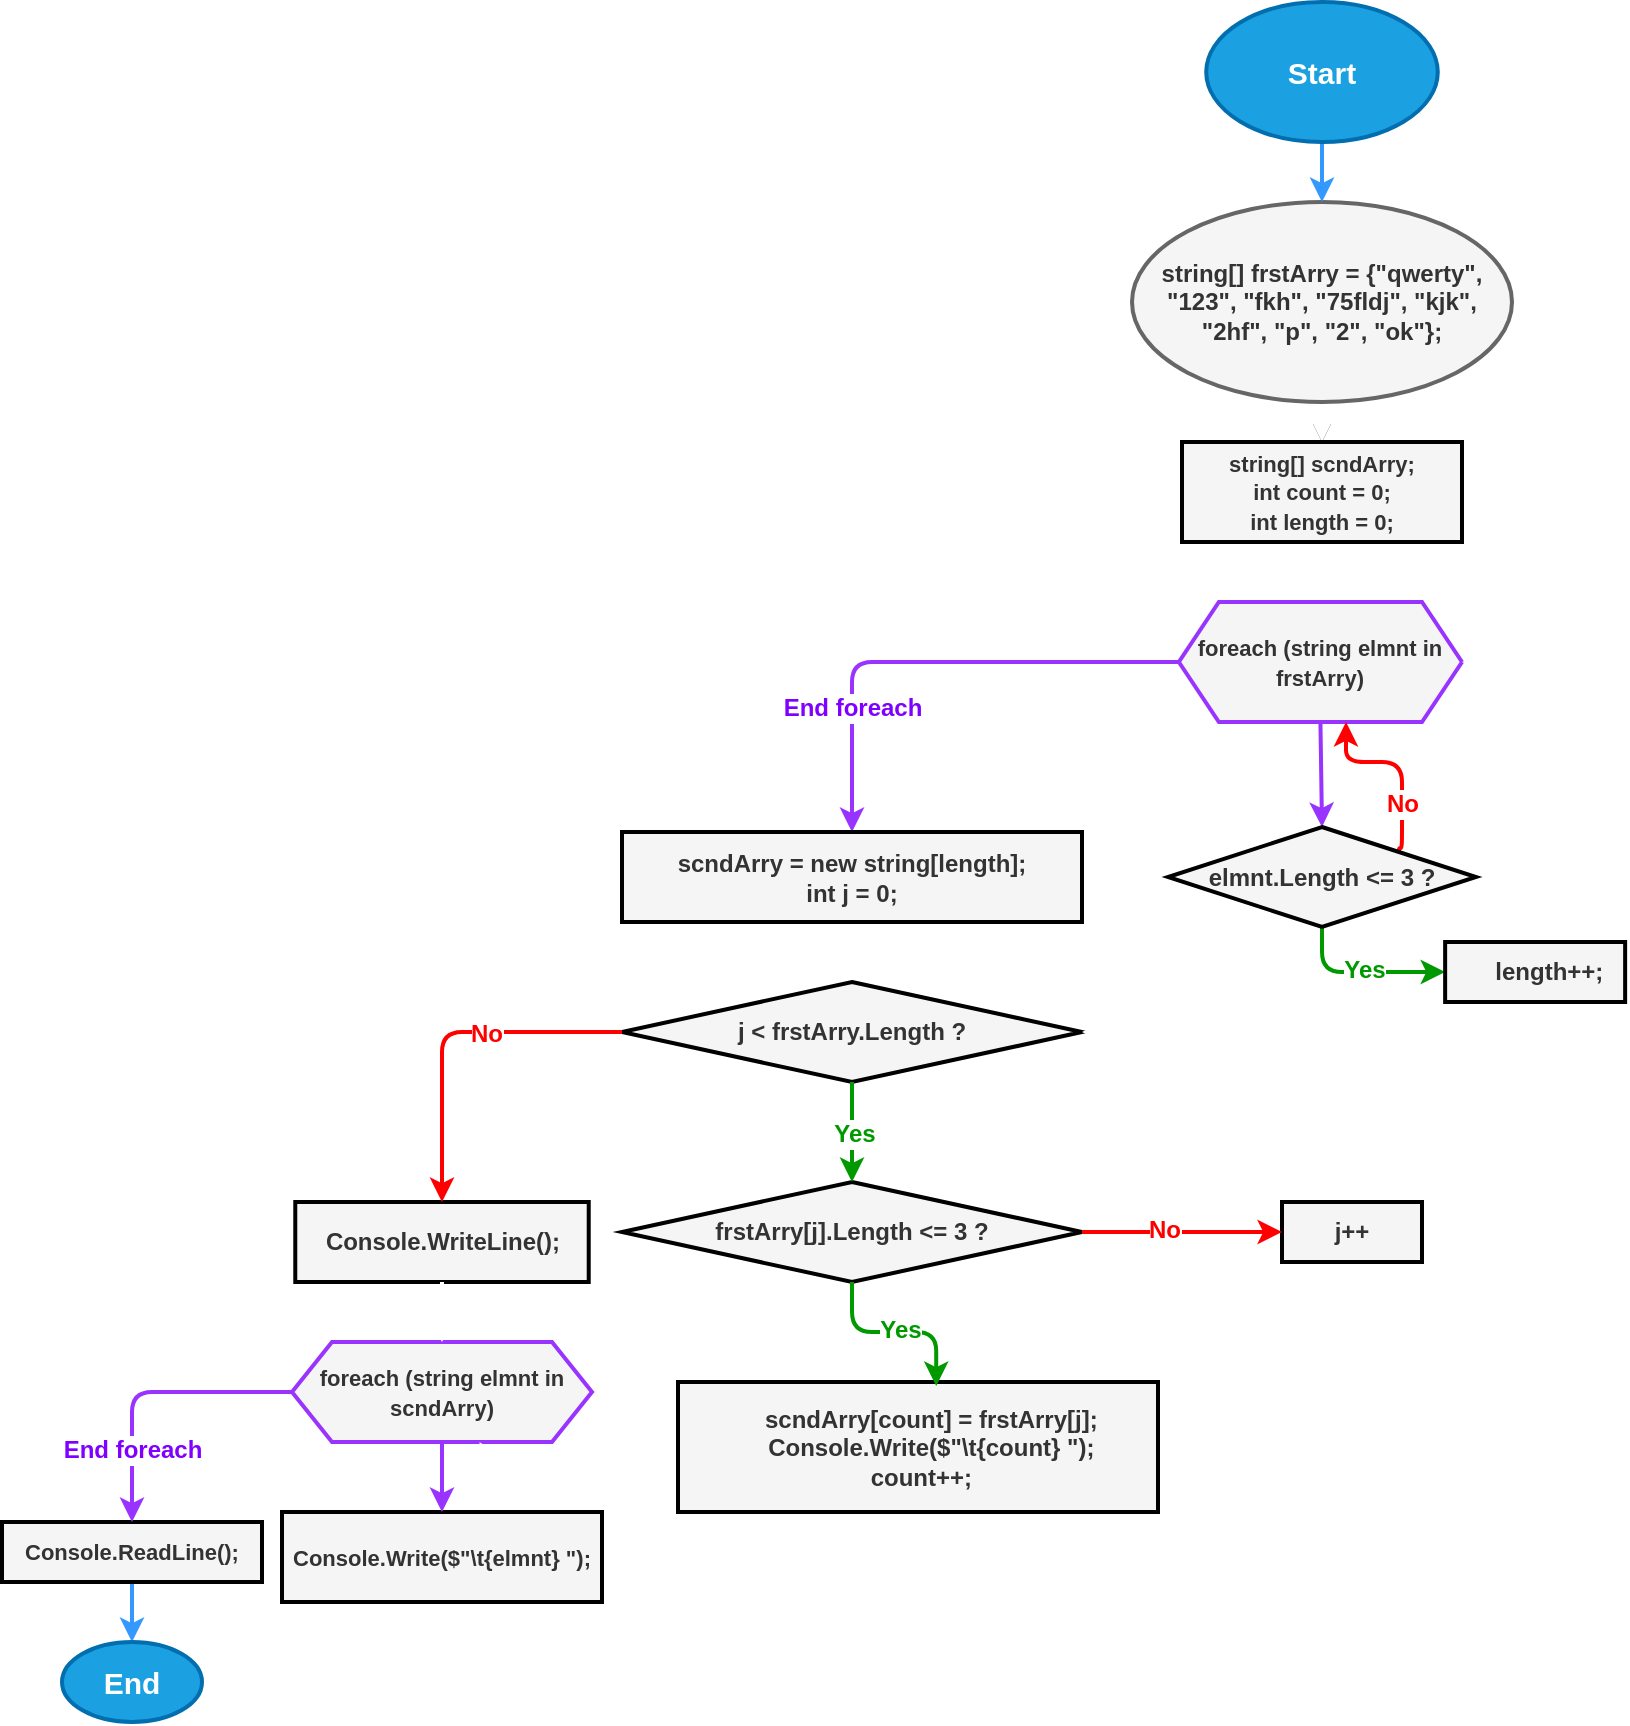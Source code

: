 <mxfile>
    <diagram id="-D2ucx9Rx8qi3nzAHFQf" name="Page-1">
        <mxGraphModel dx="1040" dy="1306" grid="1" gridSize="10" guides="1" tooltips="1" connect="1" arrows="1" fold="1" page="1" pageScale="1" pageWidth="827" pageHeight="1169" math="0" shadow="0">
            <root>
                <mxCell id="0"/>
                <mxCell id="1" parent="0"/>
                <mxCell id="424" style="edgeStyle=none;html=1;" edge="1" parent="1" source="423" target="425">
                    <mxGeometry relative="1" as="geometry">
                        <mxPoint x="670" y="130" as="targetPoint"/>
                    </mxGeometry>
                </mxCell>
                <mxCell id="426" value="" style="edgeStyle=none;html=1;fontFamily=Helvetica;fontSize=12;strokeColor=#FFFFFF;fontColor=#009900;strokeWidth=2;fillColor=#f5f5f5;" edge="1" parent="1" source="423" target="425">
                    <mxGeometry relative="1" as="geometry"/>
                </mxCell>
                <mxCell id="423" value="&lt;font style=&quot;font-size: 12px&quot;&gt;string[] frstArry = {&quot;qwerty&quot;, &quot;123&quot;, &quot;fkh&quot;, &quot;75fldj&quot;, &quot;kjk&quot;, &quot;2hf&quot;, &quot;p&quot;, &quot;2&quot;, &quot;ok&quot;};&lt;/font&gt;" style="ellipse;whiteSpace=wrap;html=1;fontSize=5;fillColor=#f5f5f5;fontColor=#333333;strokeColor=#666666;fontStyle=1;verticalAlign=middle;horizontal=1;fontFamily=Helvetica;labelBackgroundColor=none;labelBorderColor=none;strokeWidth=2;" vertex="1" parent="1">
                    <mxGeometry x="545" y="-20" width="190" height="100" as="geometry"/>
                </mxCell>
                <mxCell id="429" style="edgeStyle=none;html=1;fontFamily=Helvetica;fontSize=12;strokeColor=#FFFFFF;fontColor=#009900;strokeWidth=2;fillColor=#f5f5f5;entryX=0.5;entryY=0;entryDx=0;entryDy=0;" edge="1" parent="1" source="425" target="427">
                    <mxGeometry relative="1" as="geometry">
                        <mxPoint x="650" y="170" as="targetPoint"/>
                        <Array as="points"/>
                    </mxGeometry>
                </mxCell>
                <mxCell id="425" value="&lt;b style=&quot;font-size: 11px&quot;&gt;string[] scndArry;&lt;br&gt;int count = 0;&lt;br&gt;int length = 0;&lt;/b&gt;" style="rounded=0;whiteSpace=wrap;html=1;fillColor=#f5f5f5;fontColor=#333333;strokeColor=#000000;gradientColor=none;strokeWidth=2;" vertex="1" parent="1">
                    <mxGeometry x="570" y="100" width="140" height="50" as="geometry"/>
                </mxCell>
                <mxCell id="431" style="edgeStyle=none;html=1;exitX=0.5;exitY=1;exitDx=0;exitDy=0;entryX=0.5;entryY=0;entryDx=0;entryDy=0;fontFamily=Helvetica;fontSize=10;strokeColor=#9933FF;strokeWidth=2;rounded=1;" edge="1" parent="1" source="427" target="430">
                    <mxGeometry relative="1" as="geometry"/>
                </mxCell>
                <mxCell id="456" style="edgeStyle=orthogonalEdgeStyle;rounded=1;html=1;exitX=0;exitY=0.5;exitDx=0;exitDy=0;entryX=0.5;entryY=0;entryDx=0;entryDy=0;fontFamily=Helvetica;fontSize=10;fontColor=default;strokeColor=#9933FF;strokeWidth=2;" edge="1" parent="1" source="427" target="455">
                    <mxGeometry relative="1" as="geometry"/>
                </mxCell>
                <mxCell id="457" value="&lt;b style=&quot;color: rgb(240 , 240 , 240) ; font-size: 10px&quot;&gt;&lt;font color=&quot;#7f00ff&quot; style=&quot;font-size: 12px&quot;&gt;End foreach&lt;/font&gt;&lt;/b&gt;" style="edgeLabel;html=1;align=center;verticalAlign=middle;resizable=0;points=[];fontSize=12;fontFamily=Helvetica;fontColor=#000000;" vertex="1" connectable="0" parent="456">
                    <mxGeometry x="0.497" relative="1" as="geometry">
                        <mxPoint as="offset"/>
                    </mxGeometry>
                </mxCell>
                <mxCell id="427" value="&lt;font style=&quot;font-size: 11px&quot;&gt;foreach (string elmnt in frstArry)&lt;/font&gt;" style="shape=hexagon;perimeter=hexagonPerimeter2;whiteSpace=wrap;html=1;fixedSize=1;labelBackgroundColor=none;labelBorderColor=none;fontFamily=Helvetica;fontSize=12;strokeColor=#9933FF;strokeWidth=2;gradientColor=none;fillColor=#f5f5f5;fontColor=#333333;fontStyle=1;rounded=0;" vertex="1" parent="1">
                    <mxGeometry x="568.44" y="180" width="141.56" height="60" as="geometry"/>
                </mxCell>
                <mxCell id="450" style="edgeStyle=orthogonalEdgeStyle;rounded=1;html=1;exitX=0.5;exitY=1;exitDx=0;exitDy=0;entryX=0;entryY=0.5;entryDx=0;entryDy=0;fontFamily=Helvetica;fontSize=12;fontColor=#000000;strokeColor=#009900;strokeWidth=2;" edge="1" parent="1" source="430" target="440">
                    <mxGeometry relative="1" as="geometry">
                        <mxPoint x="620" y="347.5" as="sourcePoint"/>
                        <mxPoint x="685" y="390" as="targetPoint"/>
                    </mxGeometry>
                </mxCell>
                <mxCell id="451" value="&lt;b style=&quot;color: rgb(153 , 51 , 255) ; font-size: 10px&quot;&gt;&lt;font color=&quot;#009900&quot; style=&quot;font-size: 12px&quot;&gt;Yes&lt;/font&gt;&lt;/b&gt;" style="edgeLabel;html=1;align=center;verticalAlign=middle;resizable=0;points=[];fontSize=12;fontFamily=Helvetica;fontColor=#000000;" vertex="1" connectable="0" parent="450">
                    <mxGeometry x="0.037" y="1" relative="1" as="geometry">
                        <mxPoint as="offset"/>
                    </mxGeometry>
                </mxCell>
                <mxCell id="453" style="edgeStyle=orthogonalEdgeStyle;rounded=1;html=1;exitX=1;exitY=0;exitDx=0;exitDy=0;fontFamily=Helvetica;fontSize=12;fontColor=#000000;strokeColor=#FF0000;strokeWidth=2;" edge="1" parent="1" source="430" target="427">
                    <mxGeometry relative="1" as="geometry">
                        <Array as="points">
                            <mxPoint x="679" y="303"/>
                            <mxPoint x="680" y="303"/>
                            <mxPoint x="680" y="260"/>
                            <mxPoint x="652" y="260"/>
                        </Array>
                    </mxGeometry>
                </mxCell>
                <mxCell id="454" value="&lt;b style=&quot;color: rgb(255 , 0 , 0)&quot;&gt;No&lt;/b&gt;" style="edgeLabel;html=1;align=center;verticalAlign=middle;resizable=0;points=[];fontSize=12;fontFamily=Helvetica;fontColor=#000000;" vertex="1" connectable="0" parent="453">
                    <mxGeometry x="-0.206" y="1" relative="1" as="geometry">
                        <mxPoint x="1" y="12" as="offset"/>
                    </mxGeometry>
                </mxCell>
                <mxCell id="430" value="&lt;b&gt;elmnt.Length &amp;lt;= 3 ?&lt;/b&gt;" style="rhombus;whiteSpace=wrap;html=1;labelBackgroundColor=none;labelBorderColor=none;fontFamily=Helvetica;fontSize=12;strokeColor=#000000;strokeWidth=2;gradientColor=none;fillColor=#f5f5f5;fontColor=#333333;rounded=0;" vertex="1" parent="1">
                    <mxGeometry x="563" y="292.5" width="154" height="50" as="geometry"/>
                </mxCell>
                <mxCell id="444" style="edgeStyle=orthogonalEdgeStyle;curved=1;rounded=1;html=1;exitX=0.5;exitY=0;exitDx=0;exitDy=0;entryX=1;entryY=0.5;entryDx=0;entryDy=0;fontFamily=Helvetica;fontSize=12;fontColor=#009900;strokeWidth=2;strokeColor=#FFFFFF;fillColor=#f5f5f5;" edge="1" parent="1" source="440" target="427">
                    <mxGeometry relative="1" as="geometry">
                        <Array as="points">
                            <mxPoint x="760" y="360"/>
                            <mxPoint x="760" y="210"/>
                        </Array>
                    </mxGeometry>
                </mxCell>
                <mxCell id="440" value="&lt;b&gt;&amp;nbsp; &amp;nbsp; length++;&lt;/b&gt;" style="rounded=0;whiteSpace=wrap;html=1;labelBackgroundColor=none;labelBorderColor=none;fontFamily=Helvetica;fontSize=12;fontColor=#333333;strokeColor=#000000;strokeWidth=2;gradientColor=none;fillColor=#f5f5f5;" vertex="1" parent="1">
                    <mxGeometry x="701.57" y="350" width="90" height="30" as="geometry"/>
                </mxCell>
                <mxCell id="459" style="edgeStyle=none;rounded=1;html=1;exitX=0.5;exitY=1;exitDx=0;exitDy=0;entryX=0.5;entryY=0;entryDx=0;entryDy=0;fontFamily=Helvetica;fontSize=12;fontColor=#009900;strokeColor=#FFFFFF;strokeWidth=2;fillColor=#f5f5f5;" edge="1" parent="1" source="455" target="458">
                    <mxGeometry relative="1" as="geometry"/>
                </mxCell>
                <mxCell id="455" value="&lt;b&gt;scndArry = new string[length];&lt;/b&gt;&lt;br&gt;&lt;b&gt;int j = 0;&lt;/b&gt;" style="rounded=0;whiteSpace=wrap;html=1;labelBackgroundColor=none;labelBorderColor=none;fontFamily=Helvetica;fontSize=12;fontColor=#333333;strokeColor=#000000;strokeWidth=2;gradientColor=none;fillColor=#f5f5f5;" vertex="1" parent="1">
                    <mxGeometry x="290" y="295" width="230" height="45" as="geometry"/>
                </mxCell>
                <mxCell id="458" value="&lt;b&gt;j &amp;lt; frstArry.Length&amp;nbsp;?&lt;/b&gt;" style="rhombus;whiteSpace=wrap;html=1;labelBackgroundColor=none;labelBorderColor=none;fontFamily=Helvetica;fontSize=12;strokeColor=#000000;strokeWidth=2;gradientColor=none;fillColor=#f5f5f5;fontColor=#333333;rounded=0;" vertex="1" parent="1">
                    <mxGeometry x="290" y="370" width="230" height="50" as="geometry"/>
                </mxCell>
                <mxCell id="460" value="&lt;b&gt;frstArry[j].Length &amp;lt;= 3 ?&lt;/b&gt;" style="rhombus;whiteSpace=wrap;html=1;labelBackgroundColor=none;labelBorderColor=none;fontFamily=Helvetica;fontSize=12;strokeColor=#000000;strokeWidth=2;gradientColor=none;fillColor=#f5f5f5;fontColor=#333333;rounded=0;" vertex="1" parent="1">
                    <mxGeometry x="290" y="470" width="230" height="50" as="geometry"/>
                </mxCell>
                <mxCell id="461" style="edgeStyle=orthogonalEdgeStyle;rounded=1;html=1;exitX=0.5;exitY=1;exitDx=0;exitDy=0;entryX=0.5;entryY=0;entryDx=0;entryDy=0;fontFamily=Helvetica;fontSize=12;fontColor=#000000;strokeColor=#009900;strokeWidth=2;" edge="1" parent="1" source="458" target="460">
                    <mxGeometry relative="1" as="geometry">
                        <mxPoint x="380" y="430" as="sourcePoint"/>
                        <mxPoint x="446.57" y="455" as="targetPoint"/>
                    </mxGeometry>
                </mxCell>
                <mxCell id="462" value="&lt;b style=&quot;color: rgb(153 , 51 , 255) ; font-size: 10px&quot;&gt;&lt;font color=&quot;#009900&quot; style=&quot;font-size: 12px&quot;&gt;Yes&lt;/font&gt;&lt;/b&gt;" style="edgeLabel;html=1;align=center;verticalAlign=middle;resizable=0;points=[];fontSize=12;fontFamily=Helvetica;fontColor=#000000;" vertex="1" connectable="0" parent="461">
                    <mxGeometry x="0.037" y="1" relative="1" as="geometry">
                        <mxPoint as="offset"/>
                    </mxGeometry>
                </mxCell>
                <mxCell id="463" value="&lt;b&gt;Console.WriteLine();&lt;/b&gt;" style="rounded=0;whiteSpace=wrap;html=1;labelBackgroundColor=none;labelBorderColor=none;fontFamily=Helvetica;fontSize=12;fontColor=#333333;strokeColor=#000000;strokeWidth=2;gradientColor=none;fillColor=#f5f5f5;" vertex="1" parent="1">
                    <mxGeometry x="126.64" y="480" width="146.72" height="40" as="geometry"/>
                </mxCell>
                <mxCell id="464" style="edgeStyle=orthogonalEdgeStyle;rounded=1;html=1;exitX=0;exitY=0.5;exitDx=0;exitDy=0;fontFamily=Helvetica;fontSize=12;fontColor=#000000;strokeColor=#FF0000;strokeWidth=2;" edge="1" parent="1" source="458">
                    <mxGeometry relative="1" as="geometry">
                        <mxPoint x="260" y="380" as="sourcePoint"/>
                        <mxPoint x="200" y="480" as="targetPoint"/>
                        <Array as="points">
                            <mxPoint x="200" y="395"/>
                        </Array>
                    </mxGeometry>
                </mxCell>
                <mxCell id="465" value="&lt;b style=&quot;color: rgb(255 , 0 , 0)&quot;&gt;No&lt;/b&gt;" style="edgeLabel;html=1;align=center;verticalAlign=middle;resizable=0;points=[];fontSize=12;fontFamily=Helvetica;fontColor=#000000;" vertex="1" connectable="0" parent="464">
                    <mxGeometry x="-0.206" y="1" relative="1" as="geometry">
                        <mxPoint x="1" as="offset"/>
                    </mxGeometry>
                </mxCell>
                <mxCell id="466" value="&lt;font style=&quot;font-size: 11px&quot;&gt;foreach (string elmnt in scndArry)&lt;/font&gt;" style="shape=hexagon;perimeter=hexagonPerimeter2;whiteSpace=wrap;html=1;fixedSize=1;labelBackgroundColor=none;labelBorderColor=none;fontFamily=Helvetica;fontSize=12;strokeColor=#9933FF;strokeWidth=2;gradientColor=none;fillColor=#f5f5f5;fontColor=#333333;fontStyle=1;rounded=0;" vertex="1" parent="1">
                    <mxGeometry x="125" y="550" width="150" height="50" as="geometry"/>
                </mxCell>
                <mxCell id="467" style="edgeStyle=none;rounded=1;html=1;exitX=0.5;exitY=1;exitDx=0;exitDy=0;entryX=0.5;entryY=0;entryDx=0;entryDy=0;fontFamily=Helvetica;fontSize=12;fontColor=#009900;strokeColor=#FFFFFF;strokeWidth=2;fillColor=#f5f5f5;" edge="1" parent="1" source="463" target="466">
                    <mxGeometry relative="1" as="geometry">
                        <mxPoint x="189.5" y="520" as="sourcePoint"/>
                        <mxPoint x="189.5" y="550" as="targetPoint"/>
                    </mxGeometry>
                </mxCell>
                <mxCell id="472" style="edgeStyle=none;rounded=1;html=1;exitX=0.75;exitY=0;exitDx=0;exitDy=0;entryX=0.625;entryY=1;entryDx=0;entryDy=0;fontFamily=Helvetica;fontSize=12;fontColor=#000000;strokeColor=#FFFFFF;strokeWidth=2;" edge="1" parent="1" source="468" target="466">
                    <mxGeometry relative="1" as="geometry"/>
                </mxCell>
                <mxCell id="468" value="&lt;b&gt;&lt;font style=&quot;font-size: 11px&quot;&gt;Console.Write($&quot;\t{elmnt} &quot;);&lt;/font&gt;&lt;/b&gt;" style="rounded=0;whiteSpace=wrap;html=1;labelBackgroundColor=none;labelBorderColor=none;fontFamily=Helvetica;fontSize=12;fontColor=#333333;strokeColor=#000000;strokeWidth=2;gradientColor=none;fillColor=#f5f5f5;" vertex="1" parent="1">
                    <mxGeometry x="120" y="635" width="160" height="45" as="geometry"/>
                </mxCell>
                <mxCell id="477" style="edgeStyle=none;rounded=1;html=1;entryX=0.5;entryY=0;entryDx=0;entryDy=0;fontFamily=Helvetica;fontSize=12;fontColor=#000000;strokeColor=#3399FF;strokeWidth=2;" edge="1" parent="1" source="469" target="476">
                    <mxGeometry relative="1" as="geometry"/>
                </mxCell>
                <mxCell id="469" value="&lt;b&gt;&lt;font style=&quot;font-size: 11px&quot;&gt;Console.ReadLine();&lt;/font&gt;&lt;/b&gt;" style="rounded=0;whiteSpace=wrap;html=1;labelBackgroundColor=none;labelBorderColor=none;fontFamily=Helvetica;fontSize=12;fontColor=#333333;strokeColor=#000000;strokeWidth=2;gradientColor=none;fillColor=#f5f5f5;" vertex="1" parent="1">
                    <mxGeometry x="-20" y="640" width="130" height="30" as="geometry"/>
                </mxCell>
                <mxCell id="471" style="edgeStyle=none;html=1;exitX=0.5;exitY=1;exitDx=0;exitDy=0;entryX=0.5;entryY=0;entryDx=0;entryDy=0;fontFamily=Helvetica;fontSize=10;strokeColor=#9933FF;strokeWidth=2;rounded=1;" edge="1" parent="1" source="466" target="468">
                    <mxGeometry relative="1" as="geometry">
                        <mxPoint x="360.005" y="600" as="sourcePoint"/>
                        <mxPoint x="360" y="650" as="targetPoint"/>
                    </mxGeometry>
                </mxCell>
                <mxCell id="473" style="edgeStyle=orthogonalEdgeStyle;rounded=1;html=1;exitX=0;exitY=0.5;exitDx=0;exitDy=0;entryX=0.5;entryY=0;entryDx=0;entryDy=0;fontFamily=Helvetica;fontSize=10;fontColor=default;strokeColor=#9933FF;strokeWidth=2;" edge="1" parent="1" source="466" target="469">
                    <mxGeometry relative="1" as="geometry">
                        <mxPoint x="131.72" y="555" as="sourcePoint"/>
                        <mxPoint x="-41.72" y="640" as="targetPoint"/>
                    </mxGeometry>
                </mxCell>
                <mxCell id="474" value="&lt;b style=&quot;color: rgb(240 , 240 , 240) ; font-size: 10px&quot;&gt;&lt;font color=&quot;#7f00ff&quot; style=&quot;font-size: 12px&quot;&gt;End foreach&lt;/font&gt;&lt;/b&gt;" style="edgeLabel;html=1;align=center;verticalAlign=middle;resizable=0;points=[];fontSize=12;fontFamily=Helvetica;fontColor=#000000;" vertex="1" connectable="0" parent="473">
                    <mxGeometry x="0.497" relative="1" as="geometry">
                        <mxPoint as="offset"/>
                    </mxGeometry>
                </mxCell>
                <mxCell id="476" value="&lt;font style=&quot;font-size: 15px&quot;&gt;End&lt;/font&gt;" style="ellipse;whiteSpace=wrap;html=1;fontSize=5;fillColor=#1ba1e2;fontColor=#ffffff;strokeColor=#006EAF;fontStyle=1;verticalAlign=middle;horizontal=1;fontFamily=Helvetica;labelBackgroundColor=none;labelBorderColor=none;strokeWidth=2;" vertex="1" parent="1">
                    <mxGeometry x="10" y="700" width="70" height="40" as="geometry"/>
                </mxCell>
                <mxCell id="480" style="edgeStyle=none;rounded=1;html=1;exitX=1;exitY=0.5;exitDx=0;exitDy=0;entryX=0.5;entryY=1;entryDx=0;entryDy=0;fontFamily=Helvetica;fontSize=12;fontColor=#000000;strokeColor=#FFFFFF;strokeWidth=2;" edge="1" parent="1" source="478" target="479">
                    <mxGeometry relative="1" as="geometry">
                        <Array as="points">
                            <mxPoint x="625" y="580"/>
                        </Array>
                    </mxGeometry>
                </mxCell>
                <mxCell id="478" value="&lt;b&gt;&amp;nbsp; &amp;nbsp; scndArry[count] = frstArry[j];&lt;br&gt;&amp;nbsp; &amp;nbsp; Console.Write($&quot;\t{count} &quot;);&lt;br&gt;&amp;nbsp; &amp;nbsp; count++;&amp;nbsp; &amp;nbsp;&lt;/b&gt;" style="rounded=0;whiteSpace=wrap;html=1;labelBackgroundColor=none;labelBorderColor=none;fontFamily=Helvetica;fontSize=12;fontColor=#333333;strokeColor=#000000;strokeWidth=2;gradientColor=none;fillColor=#f5f5f5;" vertex="1" parent="1">
                    <mxGeometry x="318" y="570" width="240" height="65" as="geometry"/>
                </mxCell>
                <mxCell id="481" style="edgeStyle=none;rounded=1;html=1;entryX=1;entryY=0.5;entryDx=0;entryDy=0;fontFamily=Helvetica;fontSize=12;fontColor=#000000;strokeColor=#FFFFFF;strokeWidth=2;" edge="1" parent="1" source="479" target="458">
                    <mxGeometry relative="1" as="geometry">
                        <Array as="points">
                            <mxPoint x="625" y="395"/>
                        </Array>
                    </mxGeometry>
                </mxCell>
                <mxCell id="479" value="&lt;b&gt;j++&lt;/b&gt;" style="rounded=0;whiteSpace=wrap;html=1;labelBackgroundColor=none;labelBorderColor=none;fontFamily=Helvetica;fontSize=12;fontColor=#333333;strokeColor=#000000;strokeWidth=2;gradientColor=none;fillColor=#f5f5f5;" vertex="1" parent="1">
                    <mxGeometry x="620" y="480" width="70" height="30" as="geometry"/>
                </mxCell>
                <mxCell id="482" style="edgeStyle=orthogonalEdgeStyle;rounded=1;html=1;exitX=1;exitY=0.5;exitDx=0;exitDy=0;entryX=0;entryY=0.5;entryDx=0;entryDy=0;fontFamily=Helvetica;fontSize=12;fontColor=#000000;strokeColor=#FF0000;strokeWidth=2;" edge="1" parent="1" source="460" target="479">
                    <mxGeometry relative="1" as="geometry">
                        <mxPoint x="590" y="452.5" as="sourcePoint"/>
                        <mxPoint x="503.78" y="537.5" as="targetPoint"/>
                        <Array as="points">
                            <mxPoint x="540" y="495"/>
                            <mxPoint x="540" y="495"/>
                        </Array>
                    </mxGeometry>
                </mxCell>
                <mxCell id="483" value="&lt;b style=&quot;color: rgb(255 , 0 , 0)&quot;&gt;No&lt;/b&gt;" style="edgeLabel;html=1;align=center;verticalAlign=middle;resizable=0;points=[];fontSize=12;fontFamily=Helvetica;fontColor=#000000;" vertex="1" connectable="0" parent="482">
                    <mxGeometry x="-0.206" y="1" relative="1" as="geometry">
                        <mxPoint x="1" as="offset"/>
                    </mxGeometry>
                </mxCell>
                <mxCell id="484" style="edgeStyle=orthogonalEdgeStyle;rounded=1;html=1;exitX=0.5;exitY=1;exitDx=0;exitDy=0;entryX=0.538;entryY=0.031;entryDx=0;entryDy=0;fontFamily=Helvetica;fontSize=12;fontColor=#000000;strokeColor=#009900;strokeWidth=2;entryPerimeter=0;" edge="1" parent="1" source="460" target="478">
                    <mxGeometry relative="1" as="geometry">
                        <mxPoint x="460" y="525" as="sourcePoint"/>
                        <mxPoint x="526.57" y="550" as="targetPoint"/>
                    </mxGeometry>
                </mxCell>
                <mxCell id="485" value="&lt;b style=&quot;color: rgb(153 , 51 , 255) ; font-size: 10px&quot;&gt;&lt;font color=&quot;#009900&quot; style=&quot;font-size: 12px&quot;&gt;Yes&lt;/font&gt;&lt;/b&gt;" style="edgeLabel;html=1;align=center;verticalAlign=middle;resizable=0;points=[];fontSize=12;fontFamily=Helvetica;fontColor=#000000;" vertex="1" connectable="0" parent="484">
                    <mxGeometry x="0.037" y="1" relative="1" as="geometry">
                        <mxPoint as="offset"/>
                    </mxGeometry>
                </mxCell>
                <mxCell id="487" style="edgeStyle=none;rounded=1;html=1;exitX=0.5;exitY=1;exitDx=0;exitDy=0;fontFamily=Helvetica;fontSize=15;fontColor=#000000;strokeColor=#3399FF;strokeWidth=2;entryX=0.5;entryY=0;entryDx=0;entryDy=0;" edge="1" parent="1" source="486" target="423">
                    <mxGeometry relative="1" as="geometry">
                        <mxPoint x="644" y="-20" as="targetPoint"/>
                    </mxGeometry>
                </mxCell>
                <mxCell id="486" value="&lt;font style=&quot;font-size: 15px&quot;&gt;Start&lt;/font&gt;" style="ellipse;whiteSpace=wrap;html=1;fontSize=5;fillColor=#1ba1e2;fontColor=#ffffff;strokeColor=#006EAF;fontStyle=1;verticalAlign=middle;horizontal=1;fontFamily=Helvetica;labelBackgroundColor=none;labelBorderColor=none;strokeWidth=2;" vertex="1" parent="1">
                    <mxGeometry x="582.11" y="-120" width="115.78" height="70" as="geometry"/>
                </mxCell>
            </root>
        </mxGraphModel>
    </diagram>
</mxfile>